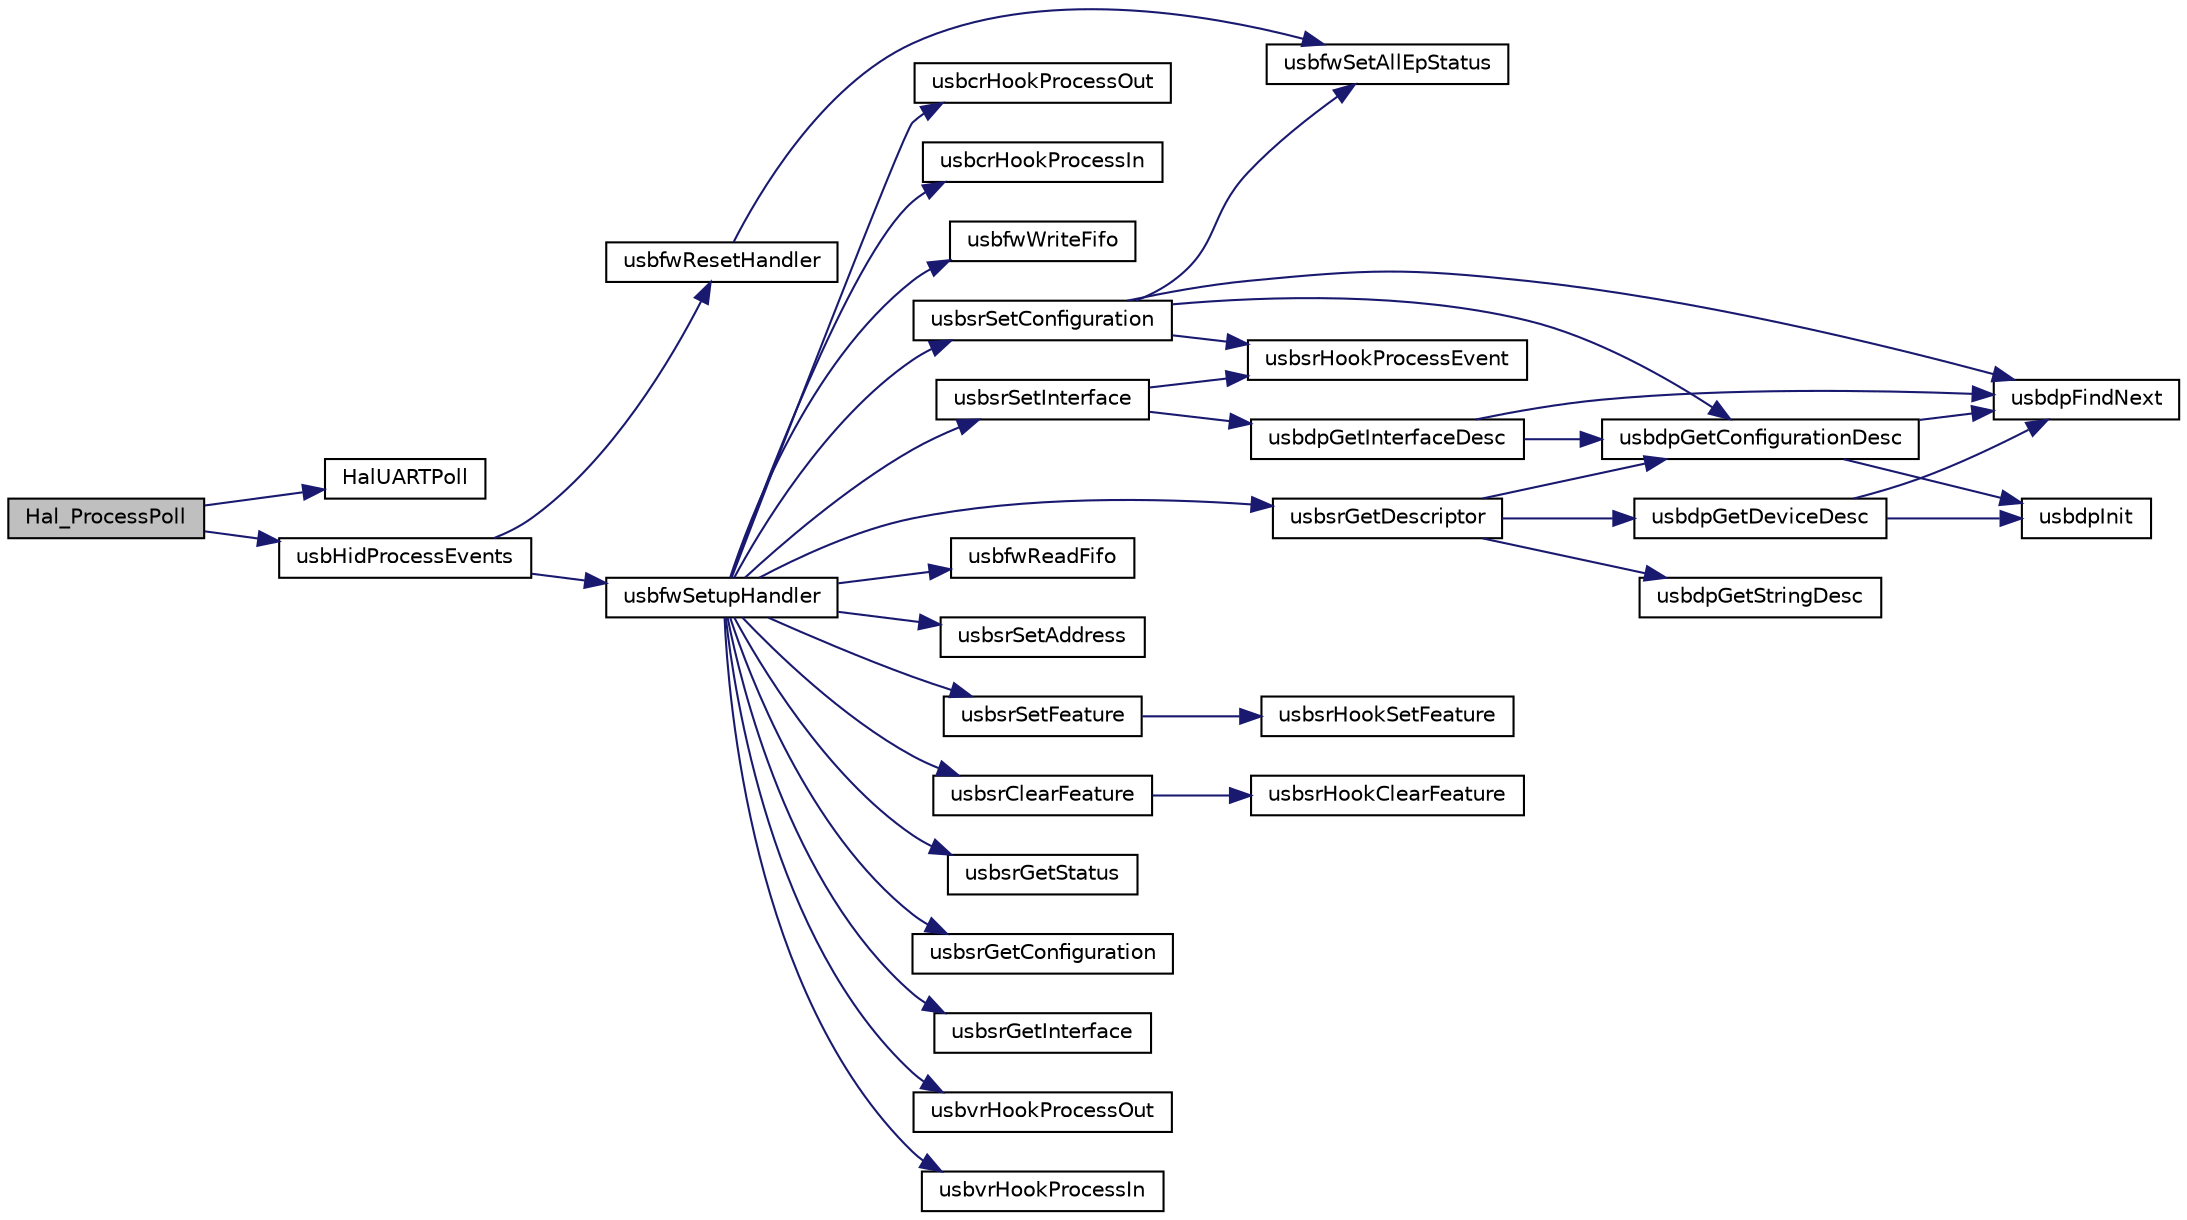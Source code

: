 digraph "Hal_ProcessPoll"
{
  edge [fontname="Helvetica",fontsize="10",labelfontname="Helvetica",labelfontsize="10"];
  node [fontname="Helvetica",fontsize="10",shape=record];
  rankdir="LR";
  Node1 [label="Hal_ProcessPoll",height=0.2,width=0.4,color="black", fillcolor="grey75", style="filled" fontcolor="black"];
  Node1 -> Node2 [color="midnightblue",fontsize="10",style="solid",fontname="Helvetica"];
  Node2 [label="HalUARTPoll",height=0.2,width=0.4,color="black", fillcolor="white", style="filled",URL="$hal__uart_8h.html#a76faa19f1e357f3534d21ed0cf7eed32"];
  Node1 -> Node3 [color="midnightblue",fontsize="10",style="solid",fontname="Helvetica"];
  Node3 [label="usbHidProcessEvents",height=0.2,width=0.4,color="black", fillcolor="white", style="filled",URL="$usb__hid_8c.html#a9a1804712272bfd3901ac9a60338e878"];
  Node3 -> Node4 [color="midnightblue",fontsize="10",style="solid",fontname="Helvetica"];
  Node4 [label="usbfwResetHandler",height=0.2,width=0.4,color="black", fillcolor="white", style="filled",URL="$group__module__usb__framework.html#ga6939e5e82d841e8593184d3fc372d895",tooltip="Handles USB reset signalling. "];
  Node4 -> Node5 [color="midnightblue",fontsize="10",style="solid",fontname="Helvetica"];
  Node5 [label="usbfwSetAllEpStatus",height=0.2,width=0.4,color="black", fillcolor="white", style="filled",URL="$group__module__usb__framework.html#ga080d657f68dc3776d320050bd8bfe66a",tooltip="Changes the state of endpoint 1-5 IN/OUT. "];
  Node3 -> Node6 [color="midnightblue",fontsize="10",style="solid",fontname="Helvetica"];
  Node6 [label="usbfwSetupHandler",height=0.2,width=0.4,color="black", fillcolor="white", style="filled",URL="$group__module__usb__framework.html#gae52e7cdc318b2ea8e2a13503843a3858",tooltip="USB Setup Handler. "];
  Node6 -> Node7 [color="midnightblue",fontsize="10",style="solid",fontname="Helvetica"];
  Node7 [label="usbfwReadFifo",height=0.2,width=0.4,color="black", fillcolor="white", style="filled",URL="$group__module__usb__framework.html#ga305cfb26af344c2eea4f56ad7c89f823",tooltip="Reads from the selected OUT endpoint FIFO, without using DMA. "];
  Node6 -> Node8 [color="midnightblue",fontsize="10",style="solid",fontname="Helvetica"];
  Node8 [label="usbsrSetAddress",height=0.2,width=0.4,color="black", fillcolor="white", style="filled",URL="$group__module__usb__standard__requests.html#gab5e07a17853ada91b6d4093d6d8cf19f",tooltip="Processes the SET_ADDRESS request (sets the device address for all future device accesses) ..."];
  Node6 -> Node9 [color="midnightblue",fontsize="10",style="solid",fontname="Helvetica"];
  Node9 [label="usbsrSetFeature",height=0.2,width=0.4,color="black", fillcolor="white", style="filled",URL="$group__module__usb__standard__requests.html#ga39da4ce58af7f8554653cb9f68874f39",tooltip="Processes the SET_FEATURE request (sets or enables a specific feature) "];
  Node9 -> Node10 [color="midnightblue",fontsize="10",style="solid",fontname="Helvetica"];
  Node10 [label="usbsrHookSetFeature",height=0.2,width=0.4,color="black", fillcolor="white", style="filled",URL="$group__module__usb__standard__requests.html#ga275731472c2ad820bb3e5090062ebbf8",tooltip="Hook which is called when a SET_FEATURE request refers to a an unsupported feature. "];
  Node6 -> Node11 [color="midnightblue",fontsize="10",style="solid",fontname="Helvetica"];
  Node11 [label="usbsrClearFeature",height=0.2,width=0.4,color="black", fillcolor="white", style="filled",URL="$group__module__usb__standard__requests.html#gac5e7d7567a34116fa16b8e85200c6263",tooltip="Processes the CLEAR_FEATURE request (clears or disables a specific feature) "];
  Node11 -> Node12 [color="midnightblue",fontsize="10",style="solid",fontname="Helvetica"];
  Node12 [label="usbsrHookClearFeature",height=0.2,width=0.4,color="black", fillcolor="white", style="filled",URL="$group__module__usb__standard__requests.html#ga733bd108997696b05883bc7a5aa85b95",tooltip="Hook which is called when a CLEAR_FEATURE request refers to a an unsupported featureted. "];
  Node6 -> Node13 [color="midnightblue",fontsize="10",style="solid",fontname="Helvetica"];
  Node13 [label="usbsrSetConfiguration",height=0.2,width=0.4,color="black", fillcolor="white", style="filled",URL="$group__module__usb__standard__requests.html#gaf8ebcfe6a05f0875c55489d20c7e6fe9",tooltip="Processes the SET_CONFIGURATION request (sets the device configuration) "];
  Node13 -> Node14 [color="midnightblue",fontsize="10",style="solid",fontname="Helvetica"];
  Node14 [label="usbsrHookProcessEvent",height=0.2,width=0.4,color="black", fillcolor="white", style="filled",URL="$group__module__usb__standard__requests.html#ga0e14090806b511ff54b95ba67a11d261",tooltip="Hook which is called upon a standard request generated event (unsupported). "];
  Node13 -> Node15 [color="midnightblue",fontsize="10",style="solid",fontname="Helvetica"];
  Node15 [label="usbdpGetConfigurationDesc",height=0.2,width=0.4,color="black", fillcolor="white", style="filled",URL="$group__module__usb__descriptor__parser.html#ga8ebd0fb9a85c4c5061775389002b38b2",tooltip="Locates a configuration descriptor. "];
  Node15 -> Node16 [color="midnightblue",fontsize="10",style="solid",fontname="Helvetica"];
  Node16 [label="usbdpInit",height=0.2,width=0.4,color="black", fillcolor="white", style="filled",URL="$group__module__usb__descriptor__parser.html#ga969fb908864bc605f3f2e63b07c4c49a",tooltip="Initializes a search. "];
  Node15 -> Node17 [color="midnightblue",fontsize="10",style="solid",fontname="Helvetica"];
  Node17 [label="usbdpFindNext",height=0.2,width=0.4,color="black", fillcolor="white", style="filled",URL="$group__module__usb__descriptor__parser.html#ga77b5056793751a52435cc5ef58faf7db",tooltip="Locates the descriptor of the wanted type. "];
  Node13 -> Node17 [color="midnightblue",fontsize="10",style="solid",fontname="Helvetica"];
  Node13 -> Node5 [color="midnightblue",fontsize="10",style="solid",fontname="Helvetica"];
  Node6 -> Node18 [color="midnightblue",fontsize="10",style="solid",fontname="Helvetica"];
  Node18 [label="usbsrSetInterface",height=0.2,width=0.4,color="black", fillcolor="white", style="filled",URL="$group__module__usb__standard__requests.html#ga2a7f7c8d79ed7d5551b9dc60bd1f605d",tooltip="Processes the SET_INTERFACE request (selects an alternate setting for the specified interface) ..."];
  Node18 -> Node19 [color="midnightblue",fontsize="10",style="solid",fontname="Helvetica"];
  Node19 [label="usbdpGetInterfaceDesc",height=0.2,width=0.4,color="black", fillcolor="white", style="filled",URL="$group__module__usb__descriptor__parser.html#ga94c73ff530f8f742252120da69353f27",tooltip="Locates an interface descriptor. "];
  Node19 -> Node15 [color="midnightblue",fontsize="10",style="solid",fontname="Helvetica"];
  Node19 -> Node17 [color="midnightblue",fontsize="10",style="solid",fontname="Helvetica"];
  Node18 -> Node14 [color="midnightblue",fontsize="10",style="solid",fontname="Helvetica"];
  Node6 -> Node20 [color="midnightblue",fontsize="10",style="solid",fontname="Helvetica"];
  Node20 [label="usbsrGetStatus",height=0.2,width=0.4,color="black", fillcolor="white", style="filled",URL="$group__module__usb__standard__requests.html#ga8dd19c1cd168db54a63dd1b960368a33",tooltip="Processes the GET_STATUS request (returns status for the specified recipient) "];
  Node6 -> Node21 [color="midnightblue",fontsize="10",style="solid",fontname="Helvetica"];
  Node21 [label="usbsrGetDescriptor",height=0.2,width=0.4,color="black", fillcolor="white", style="filled",URL="$group__module__usb__standard__requests.html#ga4f422fe6adf5b3c21992969fa032e1dc",tooltip="Processes the GET_DESCRIPTOR request (returns the specified USB descriptor) "];
  Node21 -> Node22 [color="midnightblue",fontsize="10",style="solid",fontname="Helvetica"];
  Node22 [label="usbdpGetDeviceDesc",height=0.2,width=0.4,color="black", fillcolor="white", style="filled",URL="$group__module__usb__descriptor__parser.html#gaae57f357e424df5b35adcabbf5ade71d",tooltip="Locates the (one and only) device descriptor. "];
  Node22 -> Node16 [color="midnightblue",fontsize="10",style="solid",fontname="Helvetica"];
  Node22 -> Node17 [color="midnightblue",fontsize="10",style="solid",fontname="Helvetica"];
  Node21 -> Node15 [color="midnightblue",fontsize="10",style="solid",fontname="Helvetica"];
  Node21 -> Node23 [color="midnightblue",fontsize="10",style="solid",fontname="Helvetica"];
  Node23 [label="usbdpGetStringDesc",height=0.2,width=0.4,color="black", fillcolor="white", style="filled",URL="$group__module__usb__descriptor__parser.html#ga2d0af3424e710309d438988818a68cde",tooltip="Locates a string descriptor. "];
  Node6 -> Node24 [color="midnightblue",fontsize="10",style="solid",fontname="Helvetica"];
  Node24 [label="usbsrGetConfiguration",height=0.2,width=0.4,color="black", fillcolor="white", style="filled",URL="$group__module__usb__standard__requests.html#ga9fa30bfcf868d840a6989ae3ab5e0e66",tooltip="Processes the GET_CONFIGURATION request (returns the current device configuration value) ..."];
  Node6 -> Node25 [color="midnightblue",fontsize="10",style="solid",fontname="Helvetica"];
  Node25 [label="usbsrGetInterface",height=0.2,width=0.4,color="black", fillcolor="white", style="filled",URL="$group__module__usb__standard__requests.html#gafdb63998c19d89d451c41604c4668ecb",tooltip="Processes the GET_INTERFACE request (returns the selected alternate setting for the specified interfa..."];
  Node6 -> Node26 [color="midnightblue",fontsize="10",style="solid",fontname="Helvetica"];
  Node26 [label="usbvrHookProcessOut",height=0.2,width=0.4,color="black", fillcolor="white", style="filled",URL="$group__module__usb__framework.html#gaaecbd51e645ea9cf1fa3401f8d2917dc",tooltip="Hook which is called upon reception of a vendor request with OUT data phase. "];
  Node6 -> Node27 [color="midnightblue",fontsize="10",style="solid",fontname="Helvetica"];
  Node27 [label="usbvrHookProcessIn",height=0.2,width=0.4,color="black", fillcolor="white", style="filled",URL="$group__module__usb__framework.html#gad939e11c8aec786946ba127fb57617ba",tooltip="Hook which is called upon reception of a vendor request with IN data phase. "];
  Node6 -> Node28 [color="midnightblue",fontsize="10",style="solid",fontname="Helvetica"];
  Node28 [label="usbcrHookProcessOut",height=0.2,width=0.4,color="black", fillcolor="white", style="filled",URL="$group__module__usb__framework.html#ga27d31ba1109a1f91135d2006241b7d01",tooltip="Hook which is called upon reception of a class request with OUT data phase. "];
  Node6 -> Node29 [color="midnightblue",fontsize="10",style="solid",fontname="Helvetica"];
  Node29 [label="usbcrHookProcessIn",height=0.2,width=0.4,color="black", fillcolor="white", style="filled",URL="$group__module__usb__framework.html#gae1551efd47ff799fb5cfe6f3ddd4aeb1",tooltip="Hook which is called upon reception of a class request with IN data phase. "];
  Node6 -> Node30 [color="midnightblue",fontsize="10",style="solid",fontname="Helvetica"];
  Node30 [label="usbfwWriteFifo",height=0.2,width=0.4,color="black", fillcolor="white", style="filled",URL="$group__module__usb__framework.html#gae93a47820bc82b605c021772b9803e63",tooltip="Writes to the selected IN endpoint FIFO, without using DMA. "];
}
